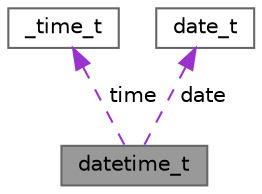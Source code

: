 digraph "datetime_t"
{
 // LATEX_PDF_SIZE
  bgcolor="transparent";
  edge [fontname=Helvetica,fontsize=10,labelfontname=Helvetica,labelfontsize=10];
  node [fontname=Helvetica,fontsize=10,shape=box,height=0.2,width=0.4];
  Node1 [label="datetime_t",height=0.2,width=0.4,color="gray40", fillcolor="grey60", style="filled", fontcolor="black",tooltip=" "];
  Node2 -> Node1 [dir="back",color="darkorchid3",style="dashed",label=" time" ];
  Node2 [label="_time_t",height=0.2,width=0.4,color="gray40", fillcolor="white", style="filled",URL="$union__time__t.html",tooltip=" "];
  Node3 -> Node1 [dir="back",color="darkorchid3",style="dashed",label=" date" ];
  Node3 [label="date_t",height=0.2,width=0.4,color="gray40", fillcolor="white", style="filled",URL="$uniondate__t.html",tooltip=" "];
}
